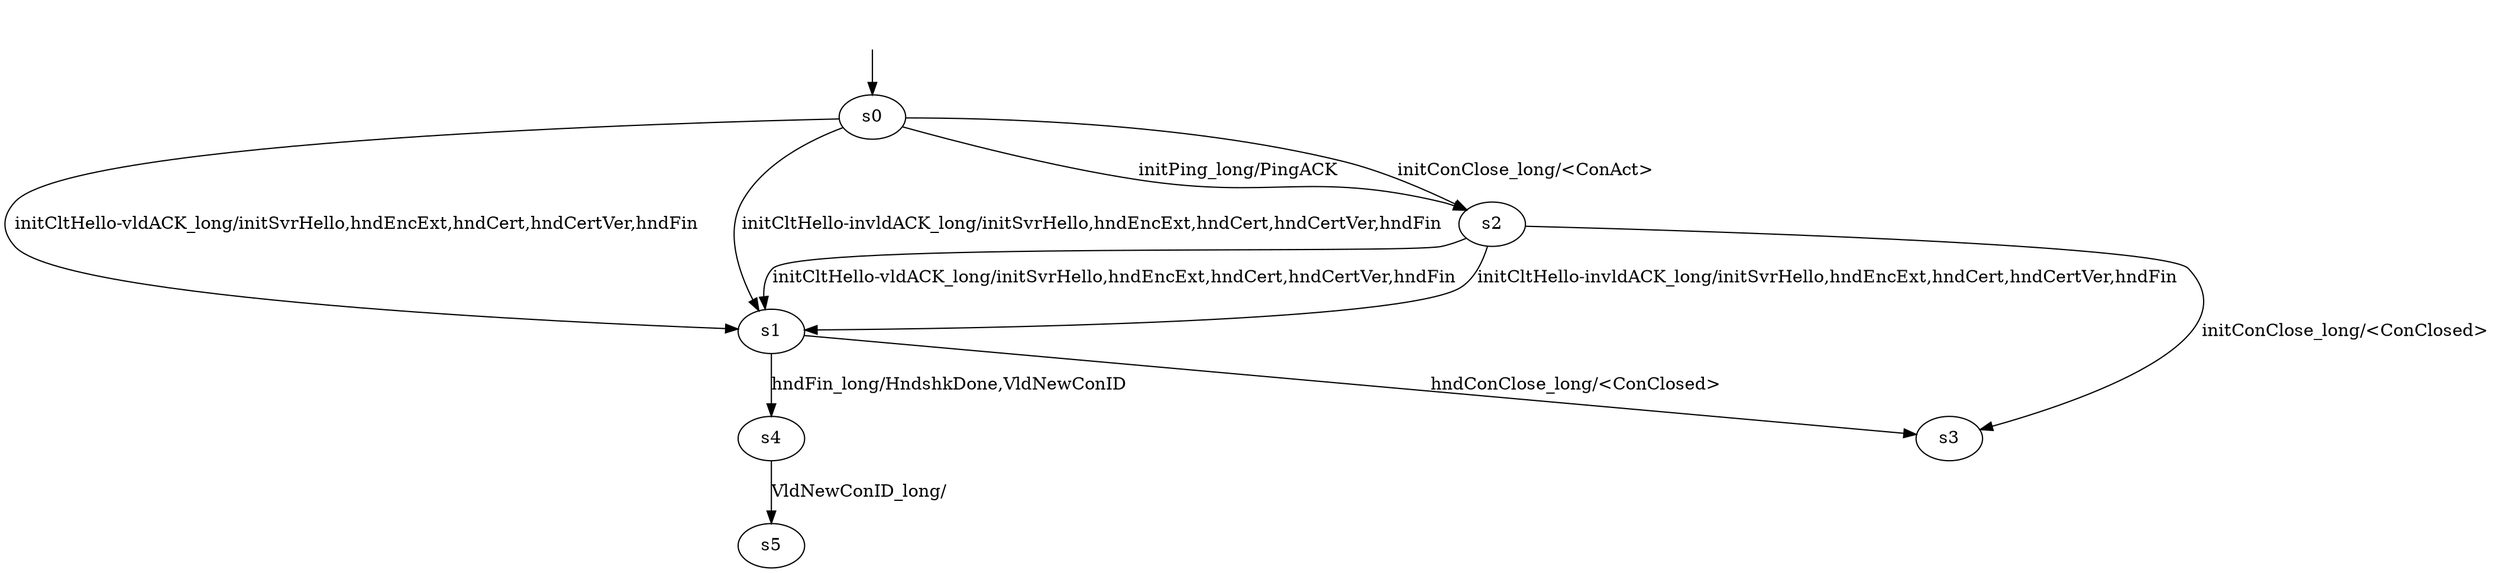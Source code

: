 digraph "aioModels/aio-B-l-0/learnedModel" {
s0 [label=s0];
s1 [label=s1];
s2 [label=s2];
s3 [label=s3];
s4 [label=s4];
s5 [label=s5];
s0 -> s2  [label="initPing_long/PingACK "];
s0 -> s2  [label="initConClose_long/<ConAct> "];
s0 -> s1  [label="initCltHello-vldACK_long/initSvrHello,hndEncExt,hndCert,hndCertVer,hndFin "];
s0 -> s1  [label="initCltHello-invldACK_long/initSvrHello,hndEncExt,hndCert,hndCertVer,hndFin "];
s1 -> s4  [label="hndFin_long/HndshkDone,VldNewConID "];
s1 -> s3  [label="hndConClose_long/<ConClosed> "];
s2 -> s3  [label="initConClose_long/<ConClosed> "];
s2 -> s1  [label="initCltHello-vldACK_long/initSvrHello,hndEncExt,hndCert,hndCertVer,hndFin "];
s2 -> s1  [label="initCltHello-invldACK_long/initSvrHello,hndEncExt,hndCert,hndCertVer,hndFin "];
s4 -> s5  [label="VldNewConID_long/ "];
__start0 [label="", shape=none];
__start0 -> s0  [label=""];
}
